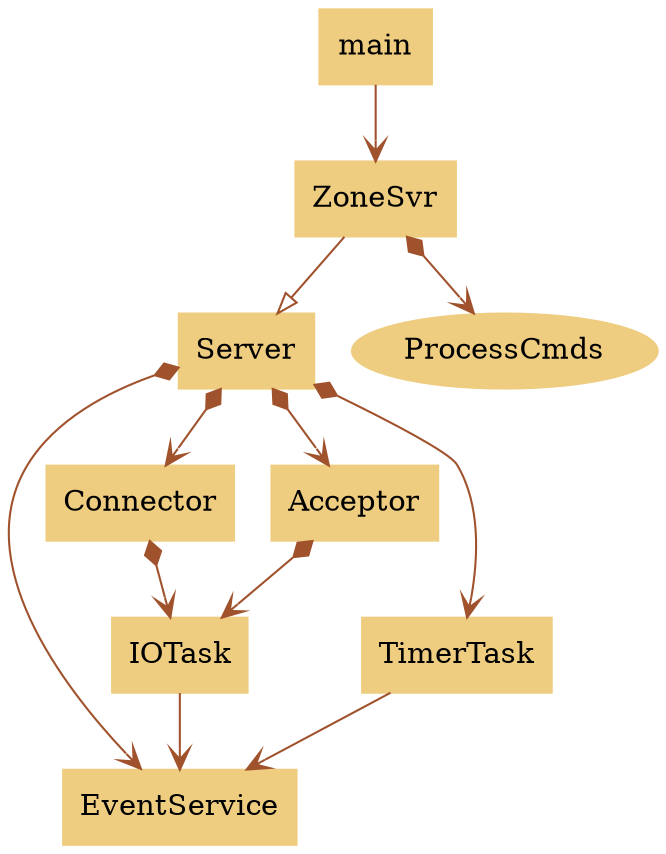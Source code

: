 digraph main {
    node [shape="record",style=filled,color="#eecc80"]
    edge [color="sienna" dir=both arrowtail=diamond arrowhead=vee]
    
    main -> ZoneSvr [dir=normal]
    ZoneSvr -> Server [dir=normal arrowhead=empty]
    
    Server -> EventService
    Server -> Connector
    Server -> Acceptor
    Server -> TimerTask
    Connector -> IOTask
    Acceptor -> IOTask
    IOTask -> EventService [dir=normal]
    TimerTask -> EventService [dir=normal]

    ProcessCmds [shape="oval"]
    ZoneSvr -> ProcessCmds
}
